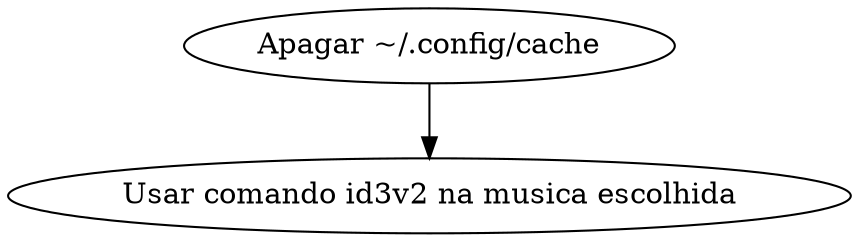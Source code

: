digraph D {
    // Modificar artista, album etc
    "Apagar ~/.config/cache" -> "Usar comando id3v2 na musica escolhida"  
}
